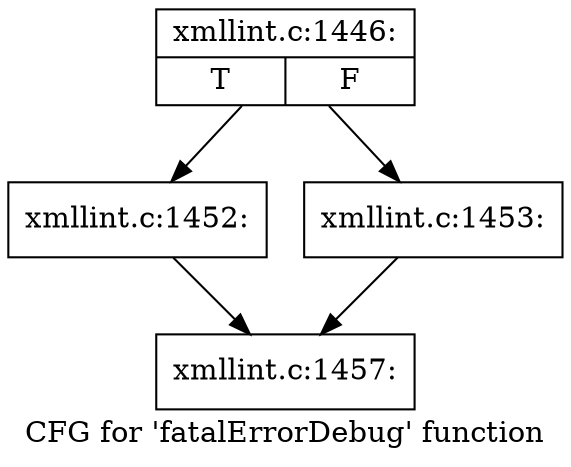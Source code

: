 digraph "CFG for 'fatalErrorDebug' function" {
	label="CFG for 'fatalErrorDebug' function";

	Node0x556d1b577300 [shape=record,label="{xmllint.c:1446:|{<s0>T|<s1>F}}"];
	Node0x556d1b577300 -> Node0x556d1b579330;
	Node0x556d1b577300 -> Node0x556d1b579380;
	Node0x556d1b579330 [shape=record,label="{xmllint.c:1452:}"];
	Node0x556d1b579330 -> Node0x556d1b578500;
	Node0x556d1b579380 [shape=record,label="{xmllint.c:1453:}"];
	Node0x556d1b579380 -> Node0x556d1b578500;
	Node0x556d1b578500 [shape=record,label="{xmllint.c:1457:}"];
}
